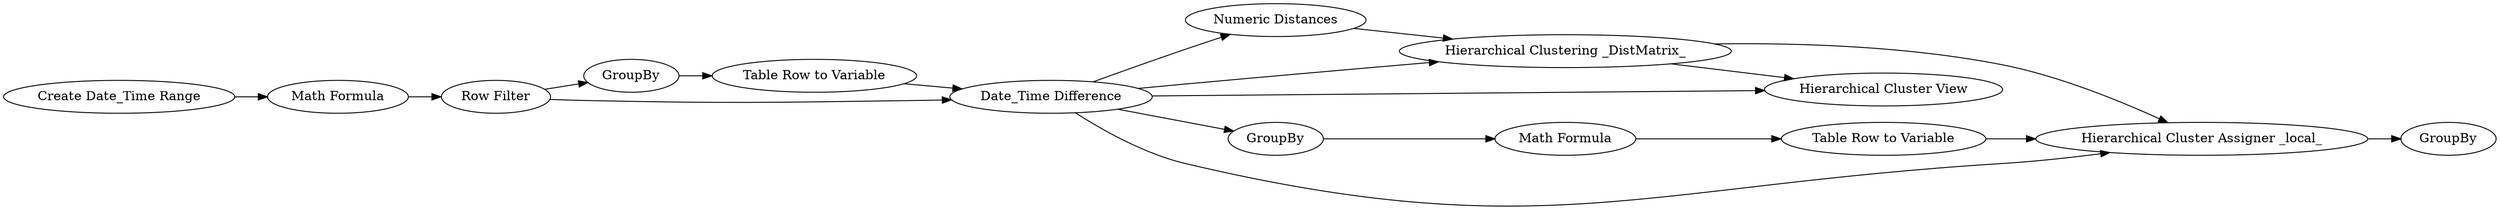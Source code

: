 digraph {
	3 -> 9
	5 -> 8
	8 -> 15
	5 -> 16
	18 -> 19
	5 -> 17
	1 -> 2
	5 -> 18
	15 -> 16
	10 -> 5
	3 -> 5
	19 -> 20
	15 -> 17
	5 -> 15
	20 -> 17
	9 -> 10
	2 -> 3
	17 -> 22
	5 [label="Date_Time Difference"]
	16 [label="Hierarchical Cluster View"]
	20 [label="Table Row to Variable"]
	1 [label="Create Date_Time Range"]
	22 [label=GroupBy]
	9 [label=GroupBy]
	18 [label=GroupBy]
	8 [label="Numeric Distances"]
	15 [label="Hierarchical Clustering _DistMatrix_"]
	17 [label="Hierarchical Cluster Assigner _local_"]
	3 [label="Row Filter"]
	2 [label="Math Formula"]
	10 [label="Table Row to Variable"]
	19 [label="Math Formula"]
	rankdir=LR
}
